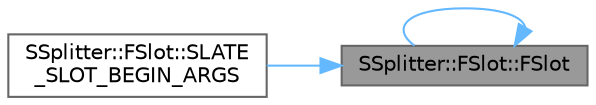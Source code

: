 digraph "SSplitter::FSlot::FSlot"
{
 // INTERACTIVE_SVG=YES
 // LATEX_PDF_SIZE
  bgcolor="transparent";
  edge [fontname=Helvetica,fontsize=10,labelfontname=Helvetica,labelfontsize=10];
  node [fontname=Helvetica,fontsize=10,shape=box,height=0.2,width=0.4];
  rankdir="RL";
  Node1 [id="Node000001",label="SSplitter::FSlot::FSlot",height=0.2,width=0.4,color="gray40", fillcolor="grey60", style="filled", fontcolor="black",tooltip=" "];
  Node1 -> Node1 [id="edge1_Node000001_Node000001",dir="back",color="steelblue1",style="solid",tooltip=" "];
  Node1 -> Node2 [id="edge2_Node000001_Node000002",dir="back",color="steelblue1",style="solid",tooltip=" "];
  Node2 [id="Node000002",label="SSplitter::FSlot::SLATE\l_SLOT_BEGIN_ARGS",height=0.2,width=0.4,color="grey40", fillcolor="white", style="filled",URL="$d7/dfc/classSSplitter_1_1FSlot.html#af2c8caac5a498ed9202e0809f28d2f4a",tooltip="The size rule used by the slot."];
}
